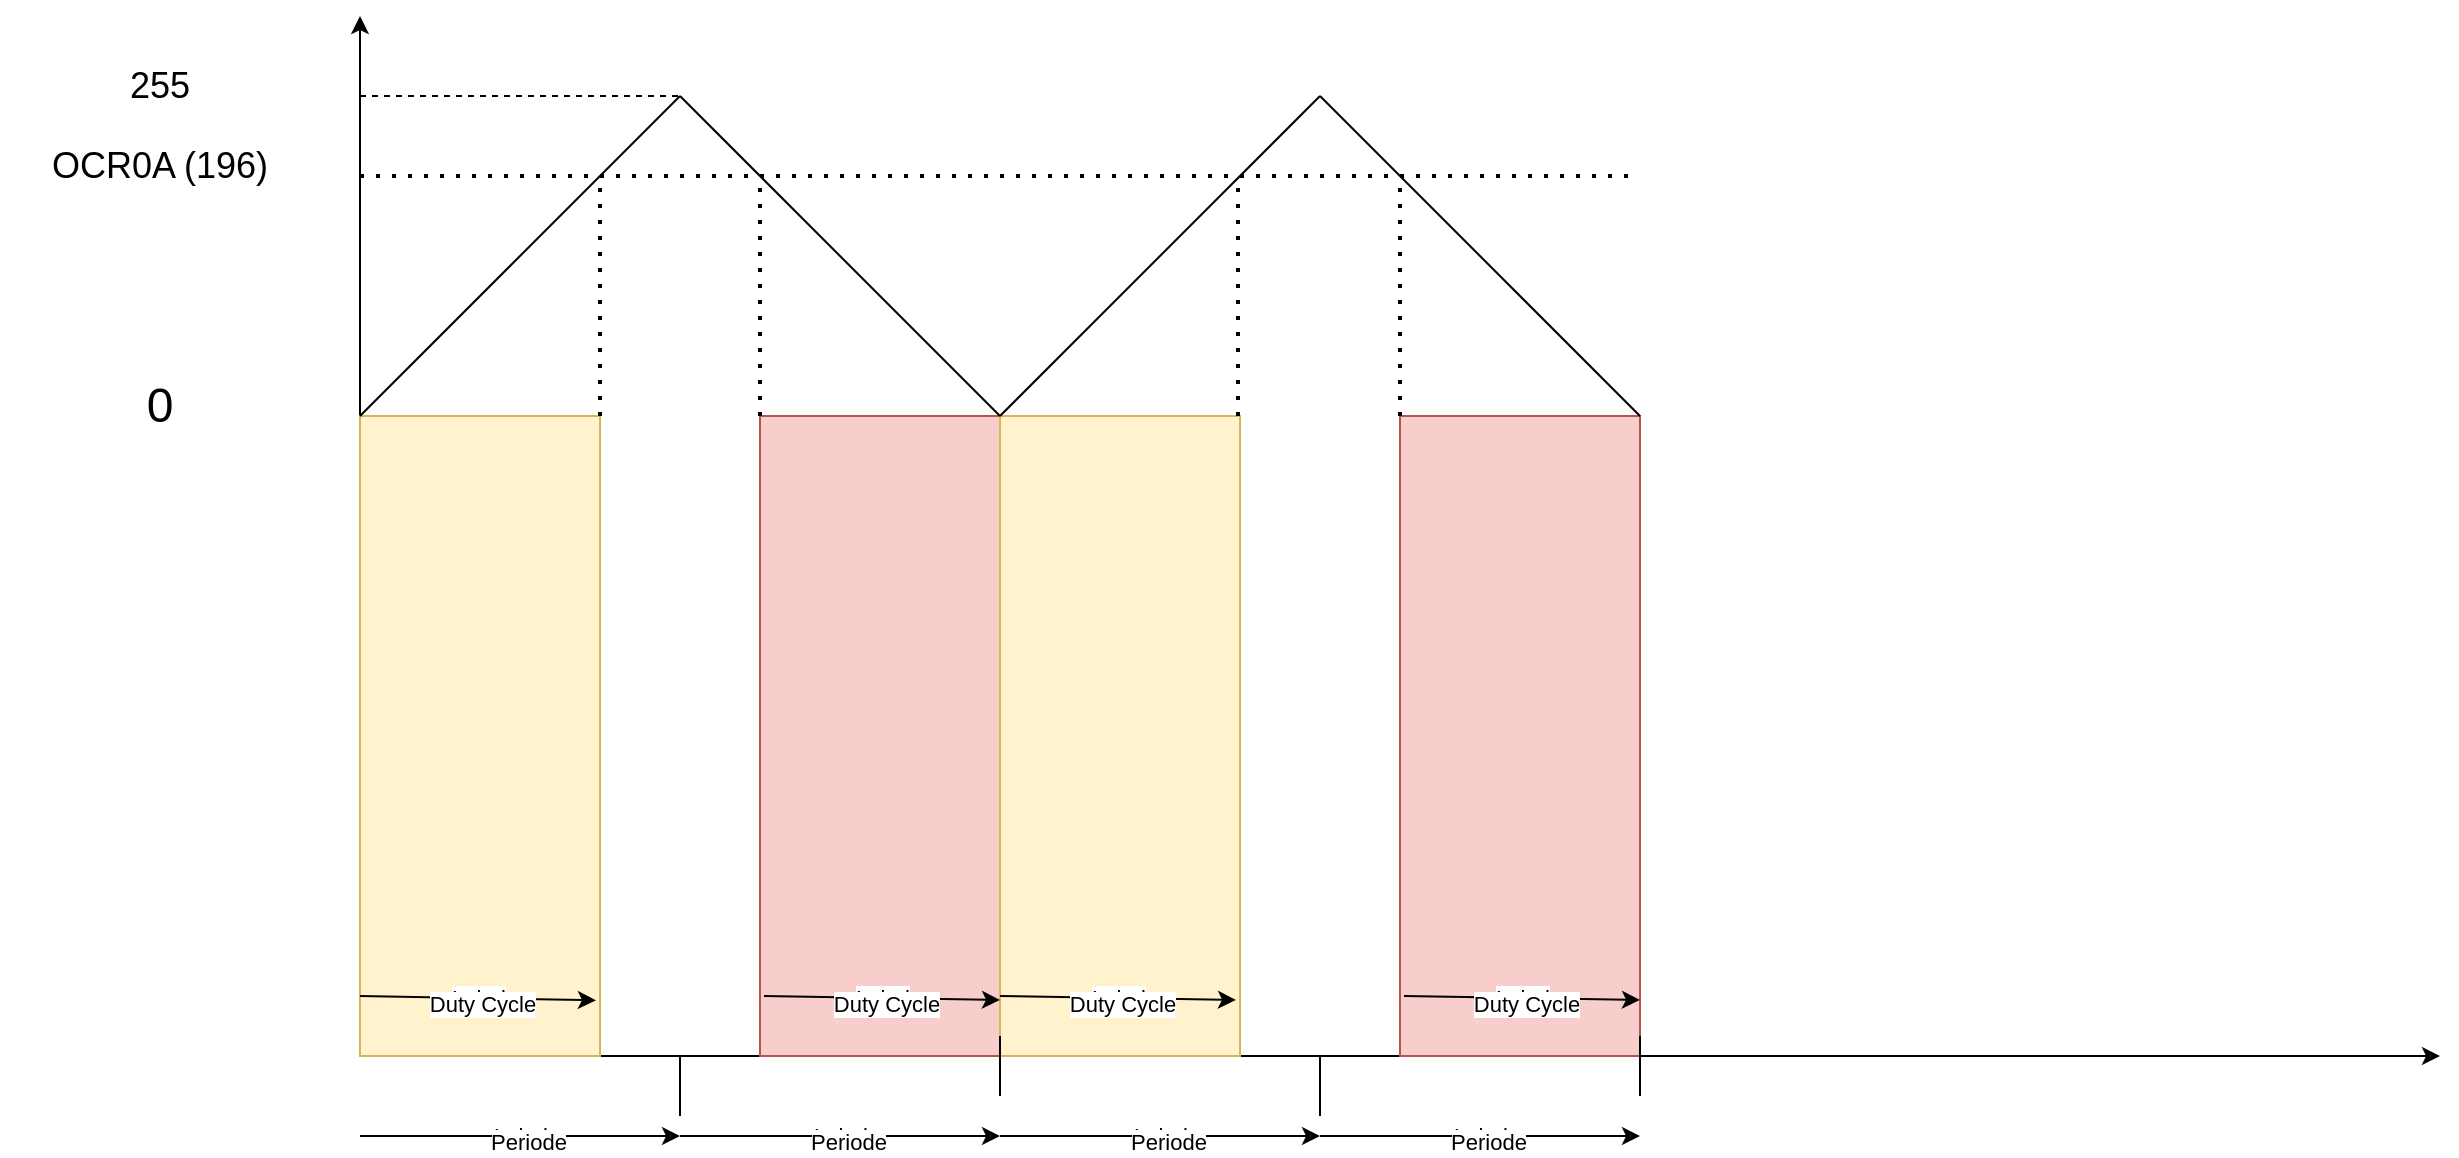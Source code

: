 <mxfile version="24.4.8" type="device">
  <diagram name="Seite-1" id="mrp9XBmPVXelt326irSC">
    <mxGraphModel dx="2074" dy="1197" grid="1" gridSize="10" guides="1" tooltips="1" connect="1" arrows="1" fold="1" page="1" pageScale="1" pageWidth="2336" pageHeight="1654" math="0" shadow="0">
      <root>
        <mxCell id="0" />
        <mxCell id="1" parent="0" />
        <mxCell id="gFK525PEp-ipY-3nxmcJ-1" value="" style="endArrow=classic;html=1;rounded=0;" edge="1" parent="1">
          <mxGeometry width="50" height="50" relative="1" as="geometry">
            <mxPoint x="400" y="600" as="sourcePoint" />
            <mxPoint x="1440" y="600" as="targetPoint" />
          </mxGeometry>
        </mxCell>
        <mxCell id="gFK525PEp-ipY-3nxmcJ-2" value="" style="endArrow=classic;html=1;rounded=0;" edge="1" parent="1">
          <mxGeometry width="50" height="50" relative="1" as="geometry">
            <mxPoint x="400" y="600" as="sourcePoint" />
            <mxPoint x="400" y="80" as="targetPoint" />
          </mxGeometry>
        </mxCell>
        <mxCell id="gFK525PEp-ipY-3nxmcJ-3" value="" style="rounded=0;whiteSpace=wrap;html=1;fillColor=#fff2cc;strokeColor=#d6b656;" vertex="1" parent="1">
          <mxGeometry x="400" y="280" width="120" height="320" as="geometry" />
        </mxCell>
        <mxCell id="gFK525PEp-ipY-3nxmcJ-4" value="" style="rounded=0;whiteSpace=wrap;html=1;fillColor=#f8cecc;strokeColor=#b85450;" vertex="1" parent="1">
          <mxGeometry x="600" y="280" width="120" height="320" as="geometry" />
        </mxCell>
        <mxCell id="gFK525PEp-ipY-3nxmcJ-5" value="" style="rounded=0;whiteSpace=wrap;html=1;fillColor=#fff2cc;strokeColor=#d6b656;" vertex="1" parent="1">
          <mxGeometry x="720" y="280" width="120" height="320" as="geometry" />
        </mxCell>
        <mxCell id="gFK525PEp-ipY-3nxmcJ-6" value="" style="endArrow=none;html=1;rounded=0;exitX=0;exitY=0;exitDx=0;exitDy=0;" edge="1" parent="1" source="gFK525PEp-ipY-3nxmcJ-3">
          <mxGeometry width="50" height="50" relative="1" as="geometry">
            <mxPoint x="1020" y="430" as="sourcePoint" />
            <mxPoint x="560" y="120" as="targetPoint" />
          </mxGeometry>
        </mxCell>
        <mxCell id="gFK525PEp-ipY-3nxmcJ-7" value="" style="endArrow=none;html=1;rounded=0;entryX=1;entryY=0;entryDx=0;entryDy=0;" edge="1" parent="1" target="gFK525PEp-ipY-3nxmcJ-4">
          <mxGeometry width="50" height="50" relative="1" as="geometry">
            <mxPoint x="560" y="120" as="sourcePoint" />
            <mxPoint x="720" y="120" as="targetPoint" />
          </mxGeometry>
        </mxCell>
        <mxCell id="gFK525PEp-ipY-3nxmcJ-8" value="" style="endArrow=none;html=1;rounded=0;exitX=0;exitY=0;exitDx=0;exitDy=0;" edge="1" parent="1">
          <mxGeometry width="50" height="50" relative="1" as="geometry">
            <mxPoint x="720" y="280" as="sourcePoint" />
            <mxPoint x="880" y="120" as="targetPoint" />
          </mxGeometry>
        </mxCell>
        <mxCell id="gFK525PEp-ipY-3nxmcJ-9" value="" style="endArrow=none;dashed=1;html=1;dashPattern=1 3;strokeWidth=2;rounded=0;exitX=1;exitY=0;exitDx=0;exitDy=0;" edge="1" parent="1" source="gFK525PEp-ipY-3nxmcJ-3">
          <mxGeometry width="50" height="50" relative="1" as="geometry">
            <mxPoint x="1020" y="430" as="sourcePoint" />
            <mxPoint x="520" y="160" as="targetPoint" />
          </mxGeometry>
        </mxCell>
        <mxCell id="gFK525PEp-ipY-3nxmcJ-10" value="" style="endArrow=none;dashed=1;html=1;dashPattern=1 3;strokeWidth=2;rounded=0;" edge="1" parent="1">
          <mxGeometry width="50" height="50" relative="1" as="geometry">
            <mxPoint x="400" y="160" as="sourcePoint" />
            <mxPoint x="1040" y="160" as="targetPoint" />
          </mxGeometry>
        </mxCell>
        <mxCell id="gFK525PEp-ipY-3nxmcJ-11" value="" style="endArrow=none;html=1;rounded=0;" edge="1" parent="1">
          <mxGeometry width="50" height="50" relative="1" as="geometry">
            <mxPoint x="560" y="630" as="sourcePoint" />
            <mxPoint x="560" y="600" as="targetPoint" />
          </mxGeometry>
        </mxCell>
        <mxCell id="gFK525PEp-ipY-3nxmcJ-12" value="" style="endArrow=none;html=1;rounded=0;" edge="1" parent="1">
          <mxGeometry width="50" height="50" relative="1" as="geometry">
            <mxPoint x="720" y="620" as="sourcePoint" />
            <mxPoint x="720" y="590" as="targetPoint" />
          </mxGeometry>
        </mxCell>
        <mxCell id="gFK525PEp-ipY-3nxmcJ-13" value="" style="endArrow=none;html=1;rounded=0;" edge="1" parent="1">
          <mxGeometry width="50" height="50" relative="1" as="geometry">
            <mxPoint x="880" y="630" as="sourcePoint" />
            <mxPoint x="880" y="600" as="targetPoint" />
          </mxGeometry>
        </mxCell>
        <mxCell id="gFK525PEp-ipY-3nxmcJ-14" value="" style="endArrow=classic;html=1;rounded=0;" edge="1" parent="1">
          <mxGeometry relative="1" as="geometry">
            <mxPoint x="400" y="640" as="sourcePoint" />
            <mxPoint x="560" y="640" as="targetPoint" />
            <Array as="points" />
          </mxGeometry>
        </mxCell>
        <mxCell id="gFK525PEp-ipY-3nxmcJ-15" value="Label" style="edgeLabel;resizable=0;html=1;;align=center;verticalAlign=middle;" connectable="0" vertex="1" parent="gFK525PEp-ipY-3nxmcJ-14">
          <mxGeometry relative="1" as="geometry" />
        </mxCell>
        <mxCell id="gFK525PEp-ipY-3nxmcJ-16" value="Periode" style="edgeLabel;html=1;align=center;verticalAlign=middle;resizable=0;points=[];" vertex="1" connectable="0" parent="gFK525PEp-ipY-3nxmcJ-14">
          <mxGeometry x="0.046" y="-3" relative="1" as="geometry">
            <mxPoint as="offset" />
          </mxGeometry>
        </mxCell>
        <mxCell id="gFK525PEp-ipY-3nxmcJ-19" value="" style="endArrow=classic;html=1;rounded=0;" edge="1" parent="1">
          <mxGeometry relative="1" as="geometry">
            <mxPoint x="560" y="640" as="sourcePoint" />
            <mxPoint x="720" y="640" as="targetPoint" />
            <Array as="points" />
          </mxGeometry>
        </mxCell>
        <mxCell id="gFK525PEp-ipY-3nxmcJ-20" value="Label" style="edgeLabel;resizable=0;html=1;;align=center;verticalAlign=middle;" connectable="0" vertex="1" parent="gFK525PEp-ipY-3nxmcJ-19">
          <mxGeometry relative="1" as="geometry" />
        </mxCell>
        <mxCell id="gFK525PEp-ipY-3nxmcJ-21" value="Periode" style="edgeLabel;html=1;align=center;verticalAlign=middle;resizable=0;points=[];" vertex="1" connectable="0" parent="gFK525PEp-ipY-3nxmcJ-19">
          <mxGeometry x="0.046" y="-3" relative="1" as="geometry">
            <mxPoint as="offset" />
          </mxGeometry>
        </mxCell>
        <mxCell id="gFK525PEp-ipY-3nxmcJ-22" value="&lt;font style=&quot;font-size: 24px;&quot;&gt;0&lt;/font&gt;" style="text;html=1;align=center;verticalAlign=middle;whiteSpace=wrap;rounded=0;" vertex="1" parent="1">
          <mxGeometry x="270" y="260" width="60" height="30" as="geometry" />
        </mxCell>
        <mxCell id="gFK525PEp-ipY-3nxmcJ-23" value="&lt;font style=&quot;font-size: 18px;&quot;&gt;255&lt;/font&gt;" style="text;html=1;align=center;verticalAlign=middle;whiteSpace=wrap;rounded=0;" vertex="1" parent="1">
          <mxGeometry x="270" y="100" width="60" height="30" as="geometry" />
        </mxCell>
        <mxCell id="gFK525PEp-ipY-3nxmcJ-24" value="" style="endArrow=none;dashed=1;html=1;rounded=0;" edge="1" parent="1">
          <mxGeometry width="50" height="50" relative="1" as="geometry">
            <mxPoint x="400" y="120" as="sourcePoint" />
            <mxPoint x="560" y="120" as="targetPoint" />
          </mxGeometry>
        </mxCell>
        <mxCell id="gFK525PEp-ipY-3nxmcJ-26" value="&lt;font style=&quot;font-size: 18px;&quot;&gt;OCR0A (196)&lt;/font&gt;" style="text;html=1;align=center;verticalAlign=middle;whiteSpace=wrap;rounded=0;" vertex="1" parent="1">
          <mxGeometry x="220" y="140" width="160" height="30" as="geometry" />
        </mxCell>
        <mxCell id="gFK525PEp-ipY-3nxmcJ-30" value="" style="endArrow=classic;html=1;rounded=0;entryX=0.983;entryY=0.913;entryDx=0;entryDy=0;entryPerimeter=0;" edge="1" parent="1" target="gFK525PEp-ipY-3nxmcJ-3">
          <mxGeometry relative="1" as="geometry">
            <mxPoint x="400" y="570" as="sourcePoint" />
            <mxPoint x="500" y="570" as="targetPoint" />
          </mxGeometry>
        </mxCell>
        <mxCell id="gFK525PEp-ipY-3nxmcJ-31" value="Label" style="edgeLabel;resizable=0;html=1;;align=center;verticalAlign=middle;" connectable="0" vertex="1" parent="gFK525PEp-ipY-3nxmcJ-30">
          <mxGeometry relative="1" as="geometry" />
        </mxCell>
        <mxCell id="gFK525PEp-ipY-3nxmcJ-32" value="Duty Cycle" style="edgeLabel;html=1;align=center;verticalAlign=middle;resizable=0;points=[];" vertex="1" connectable="0" parent="gFK525PEp-ipY-3nxmcJ-30">
          <mxGeometry x="0.029" y="-3" relative="1" as="geometry">
            <mxPoint as="offset" />
          </mxGeometry>
        </mxCell>
        <mxCell id="gFK525PEp-ipY-3nxmcJ-33" value="" style="endArrow=classic;html=1;rounded=0;entryX=0.983;entryY=0.913;entryDx=0;entryDy=0;entryPerimeter=0;" edge="1" parent="1">
          <mxGeometry relative="1" as="geometry">
            <mxPoint x="602" y="570" as="sourcePoint" />
            <mxPoint x="720" y="572" as="targetPoint" />
          </mxGeometry>
        </mxCell>
        <mxCell id="gFK525PEp-ipY-3nxmcJ-34" value="Label" style="edgeLabel;resizable=0;html=1;;align=center;verticalAlign=middle;" connectable="0" vertex="1" parent="gFK525PEp-ipY-3nxmcJ-33">
          <mxGeometry relative="1" as="geometry" />
        </mxCell>
        <mxCell id="gFK525PEp-ipY-3nxmcJ-35" value="Duty Cycle" style="edgeLabel;html=1;align=center;verticalAlign=middle;resizable=0;points=[];" vertex="1" connectable="0" parent="gFK525PEp-ipY-3nxmcJ-33">
          <mxGeometry x="0.029" y="-3" relative="1" as="geometry">
            <mxPoint as="offset" />
          </mxGeometry>
        </mxCell>
        <mxCell id="gFK525PEp-ipY-3nxmcJ-37" value="" style="endArrow=classic;html=1;rounded=0;entryX=0.983;entryY=0.913;entryDx=0;entryDy=0;entryPerimeter=0;" edge="1" parent="1">
          <mxGeometry relative="1" as="geometry">
            <mxPoint x="720" y="570" as="sourcePoint" />
            <mxPoint x="838" y="572" as="targetPoint" />
          </mxGeometry>
        </mxCell>
        <mxCell id="gFK525PEp-ipY-3nxmcJ-38" value="Label" style="edgeLabel;resizable=0;html=1;;align=center;verticalAlign=middle;" connectable="0" vertex="1" parent="gFK525PEp-ipY-3nxmcJ-37">
          <mxGeometry relative="1" as="geometry" />
        </mxCell>
        <mxCell id="gFK525PEp-ipY-3nxmcJ-39" value="Duty Cycle" style="edgeLabel;html=1;align=center;verticalAlign=middle;resizable=0;points=[];" vertex="1" connectable="0" parent="gFK525PEp-ipY-3nxmcJ-37">
          <mxGeometry x="0.029" y="-3" relative="1" as="geometry">
            <mxPoint as="offset" />
          </mxGeometry>
        </mxCell>
        <mxCell id="gFK525PEp-ipY-3nxmcJ-40" value="" style="endArrow=classic;html=1;rounded=0;" edge="1" parent="1">
          <mxGeometry relative="1" as="geometry">
            <mxPoint x="720" y="640" as="sourcePoint" />
            <mxPoint x="880" y="640" as="targetPoint" />
            <Array as="points" />
          </mxGeometry>
        </mxCell>
        <mxCell id="gFK525PEp-ipY-3nxmcJ-41" value="Label" style="edgeLabel;resizable=0;html=1;;align=center;verticalAlign=middle;" connectable="0" vertex="1" parent="gFK525PEp-ipY-3nxmcJ-40">
          <mxGeometry relative="1" as="geometry" />
        </mxCell>
        <mxCell id="gFK525PEp-ipY-3nxmcJ-42" value="Periode" style="edgeLabel;html=1;align=center;verticalAlign=middle;resizable=0;points=[];" vertex="1" connectable="0" parent="gFK525PEp-ipY-3nxmcJ-40">
          <mxGeometry x="0.046" y="-3" relative="1" as="geometry">
            <mxPoint as="offset" />
          </mxGeometry>
        </mxCell>
        <mxCell id="gFK525PEp-ipY-3nxmcJ-43" value="" style="rounded=0;whiteSpace=wrap;html=1;fillColor=#f8cecc;strokeColor=#b85450;" vertex="1" parent="1">
          <mxGeometry x="920" y="280" width="120" height="320" as="geometry" />
        </mxCell>
        <mxCell id="gFK525PEp-ipY-3nxmcJ-44" value="" style="endArrow=none;html=1;rounded=0;" edge="1" parent="1">
          <mxGeometry width="50" height="50" relative="1" as="geometry">
            <mxPoint x="1040" y="620" as="sourcePoint" />
            <mxPoint x="1040" y="590" as="targetPoint" />
          </mxGeometry>
        </mxCell>
        <mxCell id="gFK525PEp-ipY-3nxmcJ-47" value="" style="endArrow=classic;html=1;rounded=0;entryX=0.983;entryY=0.913;entryDx=0;entryDy=0;entryPerimeter=0;" edge="1" parent="1">
          <mxGeometry relative="1" as="geometry">
            <mxPoint x="922" y="570" as="sourcePoint" />
            <mxPoint x="1040" y="572" as="targetPoint" />
          </mxGeometry>
        </mxCell>
        <mxCell id="gFK525PEp-ipY-3nxmcJ-48" value="Label" style="edgeLabel;resizable=0;html=1;;align=center;verticalAlign=middle;" connectable="0" vertex="1" parent="gFK525PEp-ipY-3nxmcJ-47">
          <mxGeometry relative="1" as="geometry" />
        </mxCell>
        <mxCell id="gFK525PEp-ipY-3nxmcJ-49" value="Duty Cycle" style="edgeLabel;html=1;align=center;verticalAlign=middle;resizable=0;points=[];" vertex="1" connectable="0" parent="gFK525PEp-ipY-3nxmcJ-47">
          <mxGeometry x="0.029" y="-3" relative="1" as="geometry">
            <mxPoint as="offset" />
          </mxGeometry>
        </mxCell>
        <mxCell id="gFK525PEp-ipY-3nxmcJ-50" value="" style="endArrow=classic;html=1;rounded=0;" edge="1" parent="1">
          <mxGeometry relative="1" as="geometry">
            <mxPoint x="880" y="640" as="sourcePoint" />
            <mxPoint x="1040" y="640" as="targetPoint" />
            <Array as="points" />
          </mxGeometry>
        </mxCell>
        <mxCell id="gFK525PEp-ipY-3nxmcJ-51" value="Label" style="edgeLabel;resizable=0;html=1;;align=center;verticalAlign=middle;" connectable="0" vertex="1" parent="gFK525PEp-ipY-3nxmcJ-50">
          <mxGeometry relative="1" as="geometry" />
        </mxCell>
        <mxCell id="gFK525PEp-ipY-3nxmcJ-52" value="Periode" style="edgeLabel;html=1;align=center;verticalAlign=middle;resizable=0;points=[];" vertex="1" connectable="0" parent="gFK525PEp-ipY-3nxmcJ-50">
          <mxGeometry x="0.046" y="-3" relative="1" as="geometry">
            <mxPoint as="offset" />
          </mxGeometry>
        </mxCell>
        <mxCell id="gFK525PEp-ipY-3nxmcJ-53" value="" style="endArrow=none;html=1;rounded=0;entryX=1;entryY=0;entryDx=0;entryDy=0;" edge="1" parent="1">
          <mxGeometry width="50" height="50" relative="1" as="geometry">
            <mxPoint x="880" y="120" as="sourcePoint" />
            <mxPoint x="1040" y="280" as="targetPoint" />
          </mxGeometry>
        </mxCell>
        <mxCell id="gFK525PEp-ipY-3nxmcJ-54" value="" style="endArrow=none;dashed=1;html=1;dashPattern=1 3;strokeWidth=2;rounded=0;" edge="1" parent="1">
          <mxGeometry width="50" height="50" relative="1" as="geometry">
            <mxPoint x="600" y="280" as="sourcePoint" />
            <mxPoint x="600" y="160" as="targetPoint" />
          </mxGeometry>
        </mxCell>
        <mxCell id="gFK525PEp-ipY-3nxmcJ-55" value="" style="endArrow=none;dashed=1;html=1;dashPattern=1 3;strokeWidth=2;rounded=0;" edge="1" parent="1">
          <mxGeometry width="50" height="50" relative="1" as="geometry">
            <mxPoint x="839" y="280" as="sourcePoint" />
            <mxPoint x="839" y="160" as="targetPoint" />
          </mxGeometry>
        </mxCell>
        <mxCell id="gFK525PEp-ipY-3nxmcJ-56" value="" style="endArrow=none;dashed=1;html=1;dashPattern=1 3;strokeWidth=2;rounded=0;" edge="1" parent="1">
          <mxGeometry width="50" height="50" relative="1" as="geometry">
            <mxPoint x="920" y="280" as="sourcePoint" />
            <mxPoint x="920" y="160" as="targetPoint" />
          </mxGeometry>
        </mxCell>
      </root>
    </mxGraphModel>
  </diagram>
</mxfile>
